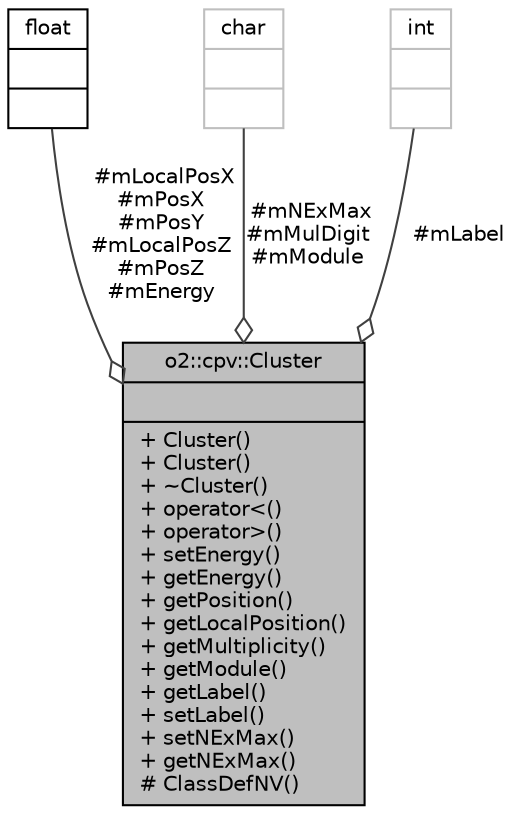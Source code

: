 digraph "o2::cpv::Cluster"
{
 // INTERACTIVE_SVG=YES
  bgcolor="transparent";
  edge [fontname="Helvetica",fontsize="10",labelfontname="Helvetica",labelfontsize="10"];
  node [fontname="Helvetica",fontsize="10",shape=record];
  Node2 [label="{o2::cpv::Cluster\n||+ Cluster()\l+ Cluster()\l+ ~Cluster()\l+ operator\<()\l+ operator\>()\l+ setEnergy()\l+ getEnergy()\l+ getPosition()\l+ getLocalPosition()\l+ getMultiplicity()\l+ getModule()\l+ getLabel()\l+ setLabel()\l+ setNExMax()\l+ getNExMax()\l# ClassDefNV()\l}",height=0.2,width=0.4,color="black", fillcolor="grey75", style="filled", fontcolor="black"];
  Node3 -> Node2 [color="grey25",fontsize="10",style="solid",label=" #mLocalPosX\n#mPosX\n#mPosY\n#mLocalPosZ\n#mPosZ\n#mEnergy" ,arrowhead="odiamond",fontname="Helvetica"];
  Node3 [label="{float\n||}",height=0.2,width=0.4,color="black",URL="$d4/dc3/classfloat.html"];
  Node4 -> Node2 [color="grey25",fontsize="10",style="solid",label=" #mNExMax\n#mMulDigit\n#mModule" ,arrowhead="odiamond",fontname="Helvetica"];
  Node4 [label="{char\n||}",height=0.2,width=0.4,color="grey75"];
  Node5 -> Node2 [color="grey25",fontsize="10",style="solid",label=" #mLabel" ,arrowhead="odiamond",fontname="Helvetica"];
  Node5 [label="{int\n||}",height=0.2,width=0.4,color="grey75"];
}
